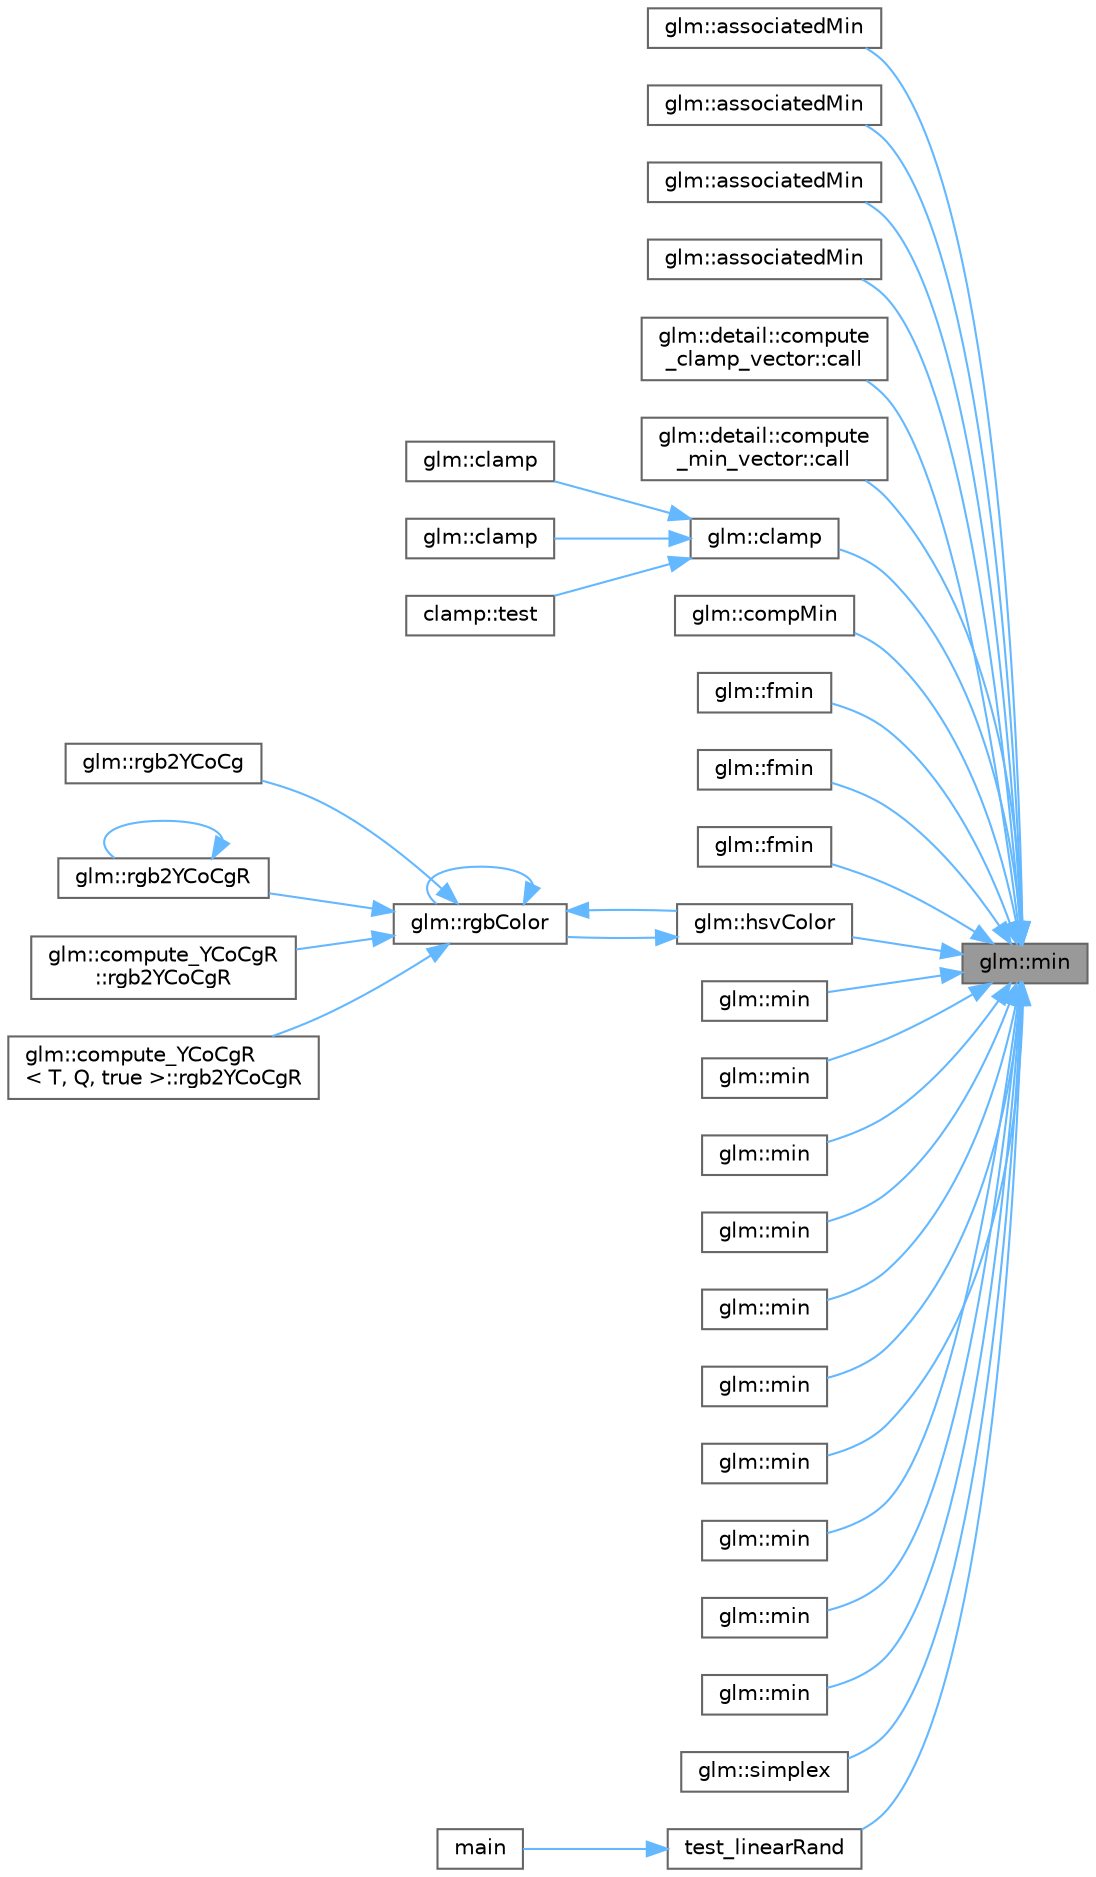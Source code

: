 digraph "glm::min"
{
 // LATEX_PDF_SIZE
  bgcolor="transparent";
  edge [fontname=Helvetica,fontsize=10,labelfontname=Helvetica,labelfontsize=10];
  node [fontname=Helvetica,fontsize=10,shape=box,height=0.2,width=0.4];
  rankdir="RL";
  Node1 [id="Node000001",label="glm::min",height=0.2,width=0.4,color="gray40", fillcolor="grey60", style="filled", fontcolor="black",tooltip=" "];
  Node1 -> Node2 [id="edge73_Node000001_Node000002",dir="back",color="steelblue1",style="solid",tooltip=" "];
  Node2 [id="Node000002",label="glm::associatedMin",height=0.2,width=0.4,color="grey40", fillcolor="white", style="filled",URL="$group__gtx__associated__min__max.html#ga432224ebe2085eaa2b63a077ecbbbff6",tooltip=" "];
  Node1 -> Node3 [id="edge74_Node000001_Node000003",dir="back",color="steelblue1",style="solid",tooltip=" "];
  Node3 [id="Node000003",label="glm::associatedMin",height=0.2,width=0.4,color="grey40", fillcolor="white", style="filled",URL="$group__gtx__associated__min__max.html#ga5f469e93508904f25d40991adb464acd",tooltip=" "];
  Node1 -> Node4 [id="edge75_Node000001_Node000004",dir="back",color="steelblue1",style="solid",tooltip=" "];
  Node4 [id="Node000004",label="glm::associatedMin",height=0.2,width=0.4,color="grey40", fillcolor="white", style="filled",URL="$group__gtx__associated__min__max.html#ga344c3d166f52154ad14854e3a5114805",tooltip=" "];
  Node1 -> Node5 [id="edge76_Node000001_Node000005",dir="back",color="steelblue1",style="solid",tooltip=" "];
  Node5 [id="Node000005",label="glm::associatedMin",height=0.2,width=0.4,color="grey40", fillcolor="white", style="filled",URL="$group__gtx__associated__min__max.html#ga4d111cb7c089643a2959a0c702ef7856",tooltip=" "];
  Node1 -> Node6 [id="edge77_Node000001_Node000006",dir="back",color="steelblue1",style="solid",tooltip=" "];
  Node6 [id="Node000006",label="glm::detail::compute\l_clamp_vector::call",height=0.2,width=0.4,color="grey40", fillcolor="white", style="filled",URL="$structglm_1_1detail_1_1compute__clamp__vector.html#a292679a612c941c1888330477d62dd32",tooltip=" "];
  Node1 -> Node7 [id="edge78_Node000001_Node000007",dir="back",color="steelblue1",style="solid",tooltip=" "];
  Node7 [id="Node000007",label="glm::detail::compute\l_min_vector::call",height=0.2,width=0.4,color="grey40", fillcolor="white", style="filled",URL="$structglm_1_1detail_1_1compute__min__vector.html#a8da27a66b04f12d19563a582240b1994",tooltip=" "];
  Node1 -> Node8 [id="edge79_Node000001_Node000008",dir="back",color="steelblue1",style="solid",tooltip=" "];
  Node8 [id="Node000008",label="glm::clamp",height=0.2,width=0.4,color="grey40", fillcolor="white", style="filled",URL="$group__core__func__common.html#ga7cd77683da6361e297c56443fc70806d",tooltip=" "];
  Node8 -> Node9 [id="edge80_Node000008_Node000009",dir="back",color="steelblue1",style="solid",tooltip=" "];
  Node9 [id="Node000009",label="glm::clamp",height=0.2,width=0.4,color="grey40", fillcolor="white", style="filled",URL="$group__ext__scalar__common.html#ga6c0cc6bd1d67ea1008d2592e998bad33",tooltip=" "];
  Node8 -> Node10 [id="edge81_Node000008_Node000010",dir="back",color="steelblue1",style="solid",tooltip=" "];
  Node10 [id="Node000010",label="glm::clamp",height=0.2,width=0.4,color="grey40", fillcolor="white", style="filled",URL="$group__ext__vector__common.html#ga60d174d64bd57b635000f18a0ef9a644",tooltip=" "];
  Node8 -> Node11 [id="edge82_Node000008_Node000011",dir="back",color="steelblue1",style="solid",tooltip=" "];
  Node11 [id="Node000011",label="clamp::test",height=0.2,width=0.4,color="grey40", fillcolor="white", style="filled",URL="$namespaceclamp.html#a1210e110fb889ee40c819ce5f9f945d4",tooltip=" "];
  Node1 -> Node12 [id="edge83_Node000001_Node000012",dir="back",color="steelblue1",style="solid",tooltip=" "];
  Node12 [id="Node000012",label="glm::compMin",height=0.2,width=0.4,color="grey40", fillcolor="white", style="filled",URL="$namespaceglm.html#a10ecfac6e963c12a5e470233798de5aa",tooltip=" "];
  Node1 -> Node13 [id="edge84_Node000001_Node000013",dir="back",color="steelblue1",style="solid",tooltip=" "];
  Node13 [id="Node000013",label="glm::fmin",height=0.2,width=0.4,color="grey40", fillcolor="white", style="filled",URL="$group__ext__scalar__common.html#ga7b2b438a765e2a62098c79eb212f28f0",tooltip=" "];
  Node1 -> Node14 [id="edge85_Node000001_Node000014",dir="back",color="steelblue1",style="solid",tooltip=" "];
  Node14 [id="Node000014",label="glm::fmin",height=0.2,width=0.4,color="grey40", fillcolor="white", style="filled",URL="$group__ext__scalar__common.html#ga1a95fe4cf5437e8133f1093fe9726a64",tooltip=" "];
  Node1 -> Node15 [id="edge86_Node000001_Node000015",dir="back",color="steelblue1",style="solid",tooltip=" "];
  Node15 [id="Node000015",label="glm::fmin",height=0.2,width=0.4,color="grey40", fillcolor="white", style="filled",URL="$group__ext__scalar__common.html#ga3d6f9c6c16bfd6f38f2c4f8076e8b661",tooltip=" "];
  Node1 -> Node16 [id="edge87_Node000001_Node000016",dir="back",color="steelblue1",style="solid",tooltip=" "];
  Node16 [id="Node000016",label="glm::hsvColor",height=0.2,width=0.4,color="grey40", fillcolor="white", style="filled",URL="$group__gtx__color__space.html#gad8e8b0183982509b7fa4501db019035e",tooltip=" "];
  Node16 -> Node17 [id="edge88_Node000016_Node000017",dir="back",color="steelblue1",style="solid",tooltip=" "];
  Node17 [id="Node000017",label="glm::rgbColor",height=0.2,width=0.4,color="grey40", fillcolor="white", style="filled",URL="$group__gtx__color__space.html#ga4f9e373913d733dce0807df389f7d2b0",tooltip=" "];
  Node17 -> Node16 [id="edge89_Node000017_Node000016",dir="back",color="steelblue1",style="solid",tooltip=" "];
  Node17 -> Node18 [id="edge90_Node000017_Node000018",dir="back",color="steelblue1",style="solid",tooltip=" "];
  Node18 [id="Node000018",label="glm::rgb2YCoCg",height=0.2,width=0.4,color="grey40", fillcolor="white", style="filled",URL="$group__gtx__color__space___y_co_cg.html#ga3a3c1f86c4a1a69a37691bd25756e78a",tooltip=" "];
  Node17 -> Node19 [id="edge91_Node000017_Node000019",dir="back",color="steelblue1",style="solid",tooltip=" "];
  Node19 [id="Node000019",label="glm::rgb2YCoCgR",height=0.2,width=0.4,color="grey40", fillcolor="white", style="filled",URL="$group__gtx__color__space___y_co_cg.html#ga07fbe87de445c16b1cd6f237bfc1afda",tooltip=" "];
  Node19 -> Node19 [id="edge92_Node000019_Node000019",dir="back",color="steelblue1",style="solid",tooltip=" "];
  Node17 -> Node20 [id="edge93_Node000017_Node000020",dir="back",color="steelblue1",style="solid",tooltip=" "];
  Node20 [id="Node000020",label="glm::compute_YCoCgR\l::rgb2YCoCgR",height=0.2,width=0.4,color="grey40", fillcolor="white", style="filled",URL="$classglm_1_1compute___y_co_cg_r.html#a89aaa37f12efc674626e6ff6349e5294",tooltip=" "];
  Node17 -> Node21 [id="edge94_Node000017_Node000021",dir="back",color="steelblue1",style="solid",tooltip=" "];
  Node21 [id="Node000021",label="glm::compute_YCoCgR\l\< T, Q, true \>::rgb2YCoCgR",height=0.2,width=0.4,color="grey40", fillcolor="white", style="filled",URL="$classglm_1_1compute___y_co_cg_r_3_01_t_00_01_q_00_01true_01_4.html#ab9c1887c48be527fd8815ac9cb07d025",tooltip=" "];
  Node17 -> Node17 [id="edge95_Node000017_Node000017",dir="back",color="steelblue1",style="solid",tooltip=" "];
  Node1 -> Node22 [id="edge96_Node000001_Node000022",dir="back",color="steelblue1",style="solid",tooltip=" "];
  Node22 [id="Node000022",label="glm::min",height=0.2,width=0.4,color="grey40", fillcolor="white", style="filled",URL="$group__gtx__extended__min__max.html#ga8bef8d76b62a9d26f09ad7e9b6e6599a",tooltip=" "];
  Node1 -> Node23 [id="edge97_Node000001_Node000023",dir="back",color="steelblue1",style="solid",tooltip=" "];
  Node23 [id="Node000023",label="glm::min",height=0.2,width=0.4,color="grey40", fillcolor="white", style="filled",URL="$group__gtx__extended__min__max.html#ga6cbb789b09d42b60da59e545f7043e01",tooltip=" "];
  Node1 -> Node24 [id="edge98_Node000001_Node000024",dir="back",color="steelblue1",style="solid",tooltip=" "];
  Node24 [id="Node000024",label="glm::min",height=0.2,width=0.4,color="grey40", fillcolor="white", style="filled",URL="$group__gtx__extended__min__max.html#ga111c27333209faf6d708421dc0d5d60b",tooltip=" "];
  Node1 -> Node25 [id="edge99_Node000001_Node000025",dir="back",color="steelblue1",style="solid",tooltip=" "];
  Node25 [id="Node000025",label="glm::min",height=0.2,width=0.4,color="grey40", fillcolor="white", style="filled",URL="$group__gtx__extended__min__max.html#gaaf46dc6a55d6055fa839b0f22386451f",tooltip=" "];
  Node1 -> Node26 [id="edge100_Node000001_Node000026",dir="back",color="steelblue1",style="solid",tooltip=" "];
  Node26 [id="Node000026",label="glm::min",height=0.2,width=0.4,color="grey40", fillcolor="white", style="filled",URL="$group__ext__scalar__common.html#ga420b37cbd98c395b93dab0278305cd46",tooltip=" "];
  Node1 -> Node27 [id="edge101_Node000001_Node000027",dir="back",color="steelblue1",style="solid",tooltip=" "];
  Node27 [id="Node000027",label="glm::min",height=0.2,width=0.4,color="grey40", fillcolor="white", style="filled",URL="$group__ext__scalar__common.html#ga0d24a9acb8178df77e4aff90cbb2010d",tooltip=" "];
  Node1 -> Node28 [id="edge102_Node000001_Node000028",dir="back",color="steelblue1",style="solid",tooltip=" "];
  Node28 [id="Node000028",label="glm::min",height=0.2,width=0.4,color="grey40", fillcolor="white", style="filled",URL="$group__gtx__extended__min__max.html#ga713d3f9b3e76312c0d314e0c8611a6a6",tooltip=" "];
  Node1 -> Node29 [id="edge103_Node000001_Node000029",dir="back",color="steelblue1",style="solid",tooltip=" "];
  Node29 [id="Node000029",label="glm::min",height=0.2,width=0.4,color="grey40", fillcolor="white", style="filled",URL="$group__gtx__extended__min__max.html#ga95466987024d03039607f09e69813d69",tooltip=" "];
  Node1 -> Node30 [id="edge104_Node000001_Node000030",dir="back",color="steelblue1",style="solid",tooltip=" "];
  Node30 [id="Node000030",label="glm::min",height=0.2,width=0.4,color="grey40", fillcolor="white", style="filled",URL="$group__ext__vector__common.html#ga13e3ff740ddce8bb57e22f2eab1907bc",tooltip=" "];
  Node1 -> Node31 [id="edge105_Node000001_Node000031",dir="back",color="steelblue1",style="solid",tooltip=" "];
  Node31 [id="Node000031",label="glm::min",height=0.2,width=0.4,color="grey40", fillcolor="white", style="filled",URL="$group__ext__vector__common.html#gadd3d9c5266ab3ff6f7a79378101ce54f",tooltip=" "];
  Node1 -> Node32 [id="edge106_Node000001_Node000032",dir="back",color="steelblue1",style="solid",tooltip=" "];
  Node32 [id="Node000032",label="glm::simplex",height=0.2,width=0.4,color="grey40", fillcolor="white", style="filled",URL="$namespaceglm.html#a9647df123e68432133be68c141dbee4a",tooltip=" "];
  Node1 -> Node33 [id="edge107_Node000001_Node000033",dir="back",color="steelblue1",style="solid",tooltip=" "];
  Node33 [id="Node000033",label="test_linearRand",height=0.2,width=0.4,color="grey40", fillcolor="white", style="filled",URL="$_classes_2lib_2glm_2test_2gtc_2gtc__random_8cpp.html#a1d17f02ae626f45e2adaf6f48657d16e",tooltip=" "];
  Node33 -> Node34 [id="edge108_Node000033_Node000034",dir="back",color="steelblue1",style="solid",tooltip=" "];
  Node34 [id="Node000034",label="main",height=0.2,width=0.4,color="grey40", fillcolor="white", style="filled",URL="$_classes_2lib_2glm_2test_2gtc_2gtc__random_8cpp.html#ae66f6b31b5ad750f1fe042a706a4e3d4",tooltip=" "];
}
